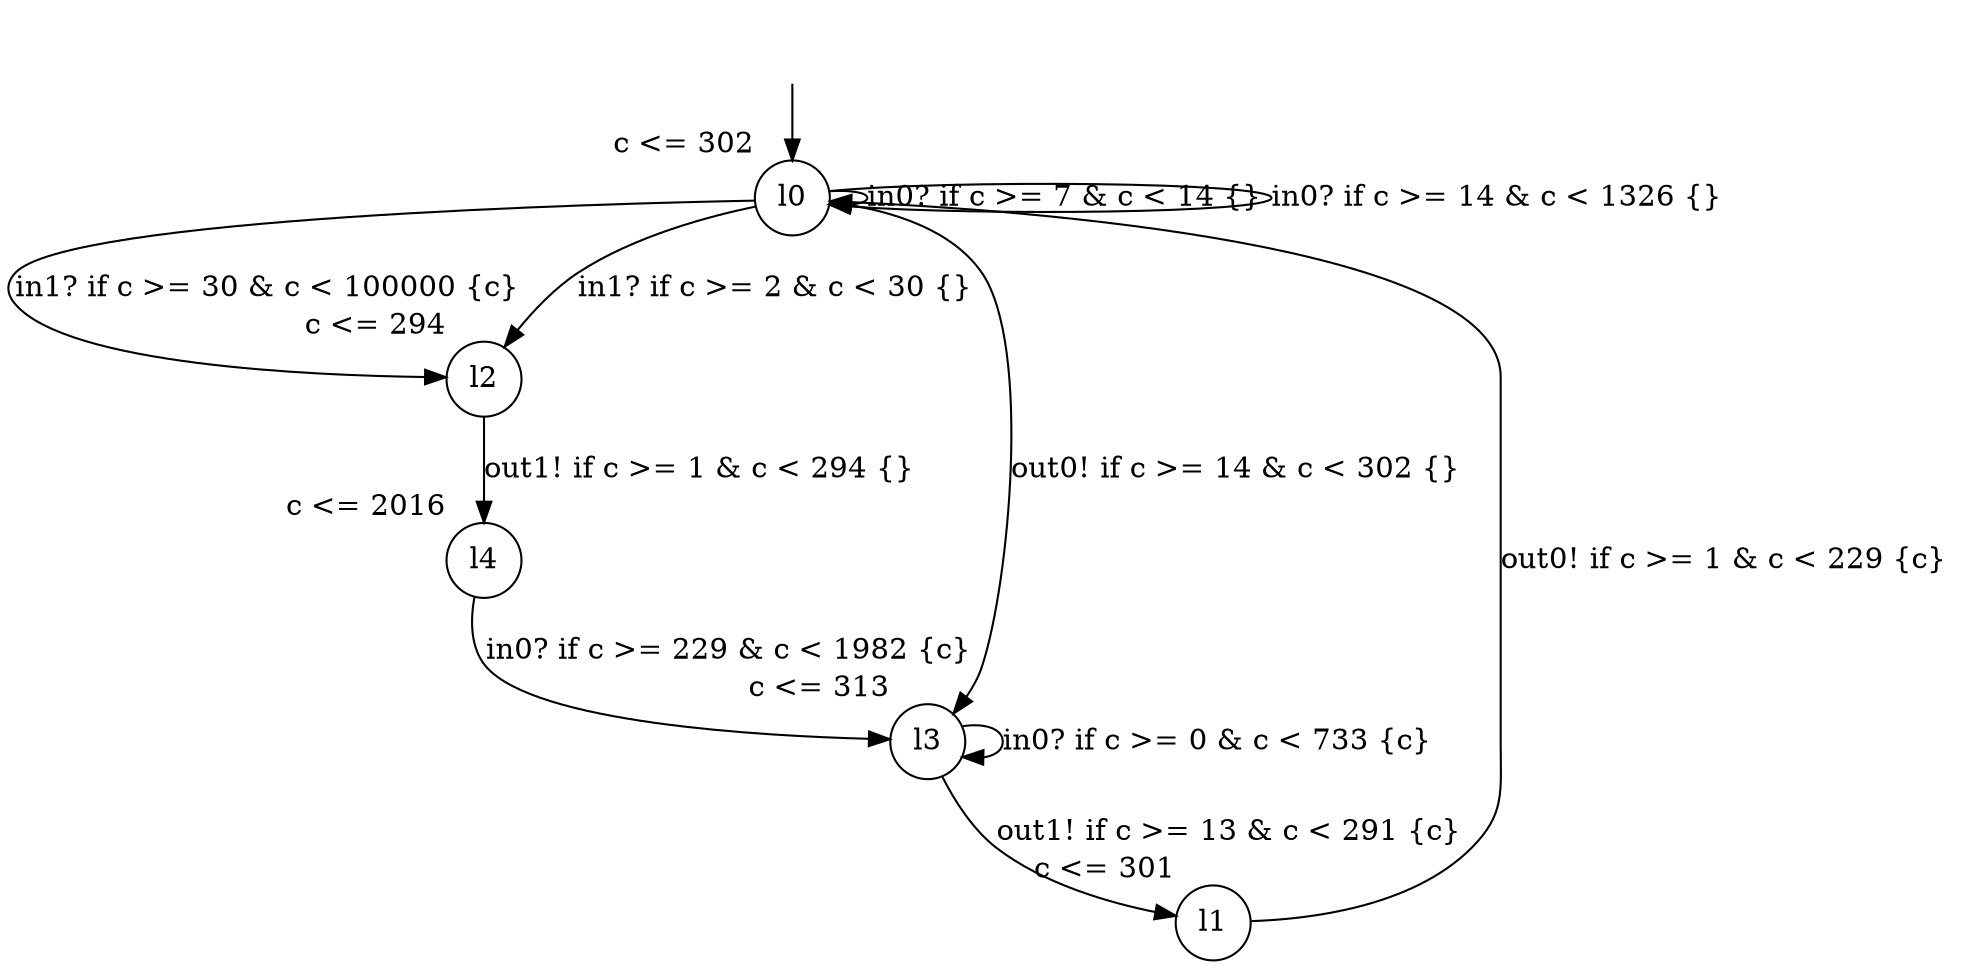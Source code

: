 digraph g {
__start0 [label="" shape="none"];
l0 [shape="circle" margin=0 label="l0", xlabel="c <= 302"];
l1 [shape="circle" margin=0 label="l1", xlabel="c <= 301"];
l2 [shape="circle" margin=0 label="l2", xlabel="c <= 294"];
l3 [shape="circle" margin=0 label="l3", xlabel="c <= 313"];
l4 [shape="circle" margin=0 label="l4", xlabel="c <= 2016"];
l0 -> l2 [label="in1? if c >= 30 & c < 100000 {c} "];
l0 -> l0 [label="in0? if c >= 7 & c < 14 {} "];
l0 -> l0 [label="in0? if c >= 14 & c < 1326 {} "];
l0 -> l2 [label="in1? if c >= 2 & c < 30 {} "];
l0 -> l3 [label="out0! if c >= 14 & c < 302 {} "];
l1 -> l0 [label="out0! if c >= 1 & c < 229 {c} "];
l2 -> l4 [label="out1! if c >= 1 & c < 294 {} "];
l3 -> l3 [label="in0? if c >= 0 & c < 733 {c} "];
l3 -> l1 [label="out1! if c >= 13 & c < 291 {c} "];
l4 -> l3 [label="in0? if c >= 229 & c < 1982 {c} "];
__start0 -> l0;
}
